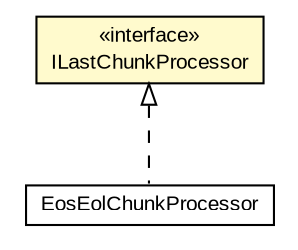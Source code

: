 #!/usr/local/bin/dot
#
# Class diagram 
# Generated by UMLGraph version R5_6-24-gf6e263 (http://www.umlgraph.org/)
#

digraph G {
	edge [fontname="arial",fontsize=10,labelfontname="arial",labelfontsize=10];
	node [fontname="arial",fontsize=10,shape=plaintext];
	nodesep=0.25;
	ranksep=0.5;
	// edu.arizona.biosemantics.semanticmarkup.ling.extract.ILastChunkProcessor
	c82229 [label=<<table title="edu.arizona.biosemantics.semanticmarkup.ling.extract.ILastChunkProcessor" border="0" cellborder="1" cellspacing="0" cellpadding="2" port="p" bgcolor="lemonChiffon" href="./ILastChunkProcessor.html">
		<tr><td><table border="0" cellspacing="0" cellpadding="1">
<tr><td align="center" balign="center"> &#171;interface&#187; </td></tr>
<tr><td align="center" balign="center"> ILastChunkProcessor </td></tr>
		</table></td></tr>
		</table>>, URL="./ILastChunkProcessor.html", fontname="arial", fontcolor="black", fontsize=10.0];
	// edu.arizona.biosemantics.semanticmarkup.markupelement.description.ling.extract.lib.EosEolChunkProcessor
	c82308 [label=<<table title="edu.arizona.biosemantics.semanticmarkup.markupelement.description.ling.extract.lib.EosEolChunkProcessor" border="0" cellborder="1" cellspacing="0" cellpadding="2" port="p" href="../../markupelement/description/ling/extract/lib/EosEolChunkProcessor.html">
		<tr><td><table border="0" cellspacing="0" cellpadding="1">
<tr><td align="center" balign="center"> EosEolChunkProcessor </td></tr>
		</table></td></tr>
		</table>>, URL="../../markupelement/description/ling/extract/lib/EosEolChunkProcessor.html", fontname="arial", fontcolor="black", fontsize=10.0];
	//edu.arizona.biosemantics.semanticmarkup.markupelement.description.ling.extract.lib.EosEolChunkProcessor implements edu.arizona.biosemantics.semanticmarkup.ling.extract.ILastChunkProcessor
	c82229:p -> c82308:p [dir=back,arrowtail=empty,style=dashed];
}

